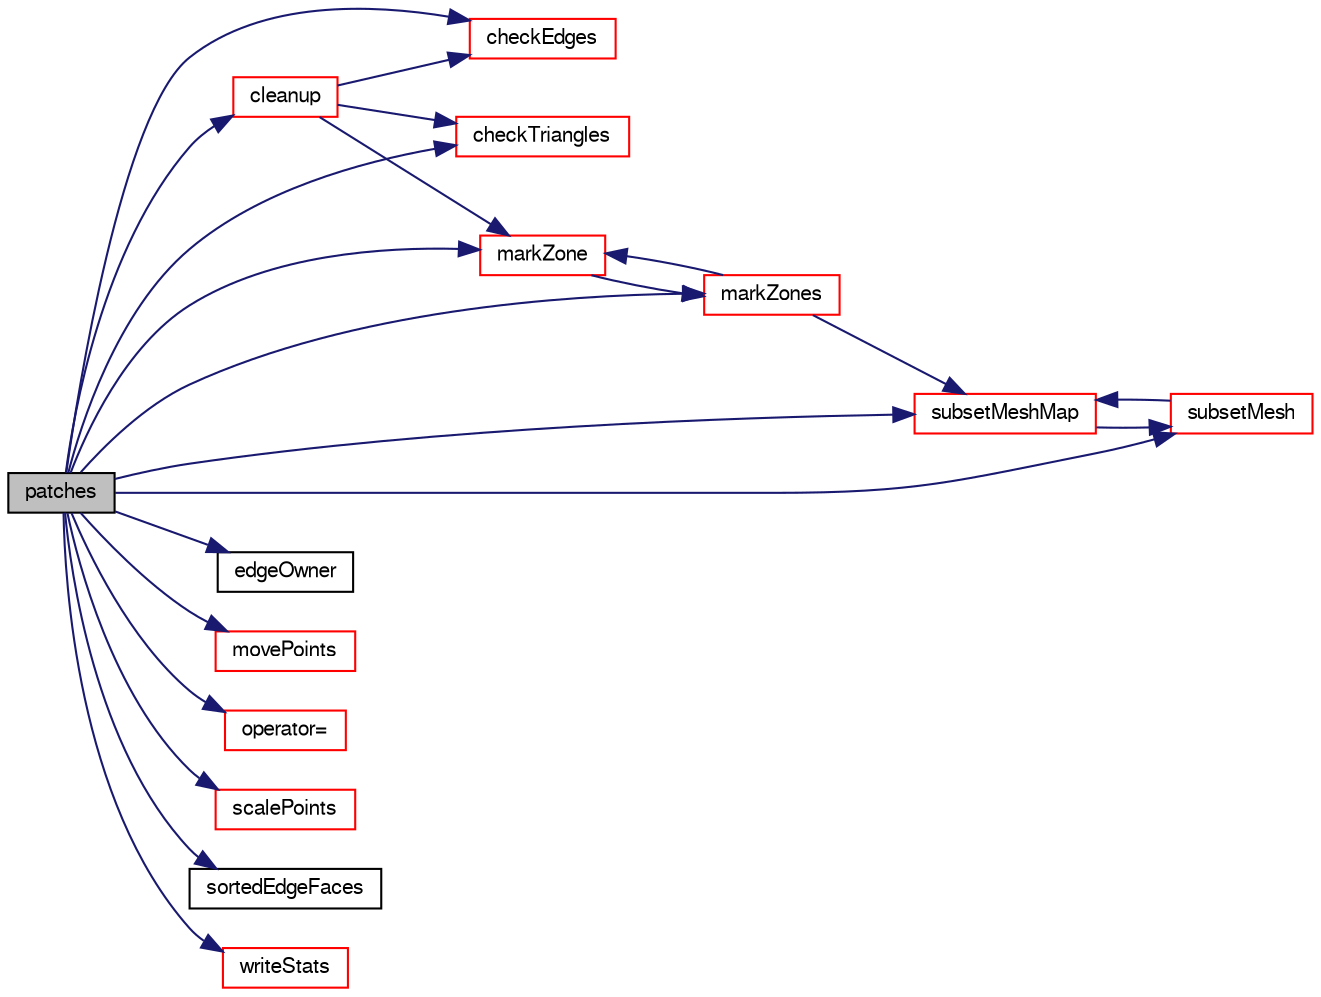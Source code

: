 digraph "patches"
{
  bgcolor="transparent";
  edge [fontname="FreeSans",fontsize="10",labelfontname="FreeSans",labelfontsize="10"];
  node [fontname="FreeSans",fontsize="10",shape=record];
  rankdir="LR";
  Node358 [label="patches",height=0.2,width=0.4,color="black", fillcolor="grey75", style="filled", fontcolor="black"];
  Node358 -> Node359 [color="midnightblue",fontsize="10",style="solid",fontname="FreeSans"];
  Node359 [label="checkEdges",height=0.2,width=0.4,color="red",URL="$a30598.html#a90f5f9407a227d55df8fa9120de9f122",tooltip="Check triply (or more) connected edges. "];
  Node358 -> Node443 [color="midnightblue",fontsize="10",style="solid",fontname="FreeSans"];
  Node443 [label="checkTriangles",height=0.2,width=0.4,color="red",URL="$a30598.html#a83d60f7fb6a16bf1a3c6c9d408b63509",tooltip="Check/remove duplicate/degenerate triangles. "];
  Node358 -> Node445 [color="midnightblue",fontsize="10",style="solid",fontname="FreeSans"];
  Node445 [label="cleanup",height=0.2,width=0.4,color="red",URL="$a30598.html#a71fb3698346366a55da6e64bdf82a89f",tooltip="Remove non-valid triangles. "];
  Node445 -> Node443 [color="midnightblue",fontsize="10",style="solid",fontname="FreeSans"];
  Node445 -> Node359 [color="midnightblue",fontsize="10",style="solid",fontname="FreeSans"];
  Node445 -> Node453 [color="midnightblue",fontsize="10",style="solid",fontname="FreeSans"];
  Node453 [label="markZone",height=0.2,width=0.4,color="red",URL="$a30598.html#a831447aa47e16df42f717c6f527c648b",tooltip="Fill faceZone with currentZone for every face reachable. "];
  Node453 -> Node457 [color="midnightblue",fontsize="10",style="solid",fontname="FreeSans"];
  Node457 [label="markZones",height=0.2,width=0.4,color="red",URL="$a30598.html#a48697e668dcb52e0c3231e9a75ddb8cc",tooltip="(size and) fills faceZone with zone of face. Zone is area "];
  Node457 -> Node453 [color="midnightblue",fontsize="10",style="solid",fontname="FreeSans"];
  Node457 -> Node460 [color="midnightblue",fontsize="10",style="solid",fontname="FreeSans"];
  Node460 [label="subsetMeshMap",height=0.2,width=0.4,color="red",URL="$a30598.html#ab98a1f3e0d776683ac546b4a75bdd0aa",tooltip="&#39;Create&#39; sub mesh, including only faces for which "];
  Node460 -> Node463 [color="midnightblue",fontsize="10",style="solid",fontname="FreeSans"];
  Node463 [label="subsetMesh",height=0.2,width=0.4,color="red",URL="$a30598.html#a2a82635af274c2fffdbb732676b4ecd3",tooltip="Return new surface. Returns pointMap, faceMap from. "];
  Node463 -> Node460 [color="midnightblue",fontsize="10",style="solid",fontname="FreeSans"];
  Node358 -> Node467 [color="midnightblue",fontsize="10",style="solid",fontname="FreeSans"];
  Node467 [label="edgeOwner",height=0.2,width=0.4,color="black",URL="$a30598.html#aadb11ef95ce92b07193bd7180792a48c",tooltip="If 2 face neighbours: label of face where ordering of edge. "];
  Node358 -> Node453 [color="midnightblue",fontsize="10",style="solid",fontname="FreeSans"];
  Node358 -> Node457 [color="midnightblue",fontsize="10",style="solid",fontname="FreeSans"];
  Node358 -> Node468 [color="midnightblue",fontsize="10",style="solid",fontname="FreeSans"];
  Node468 [label="movePoints",height=0.2,width=0.4,color="red",URL="$a30598.html#ab62834098bae1d3887f578c700754f39",tooltip="Move points. "];
  Node358 -> Node472 [color="midnightblue",fontsize="10",style="solid",fontname="FreeSans"];
  Node472 [label="operator=",height=0.2,width=0.4,color="red",URL="$a30598.html#a7007e1a39a89b943666033e034e1083b"];
  Node358 -> Node478 [color="midnightblue",fontsize="10",style="solid",fontname="FreeSans"];
  Node478 [label="scalePoints",height=0.2,width=0.4,color="red",URL="$a30598.html#a0c1576aa53e80d9150e2558061cc40c2",tooltip="Scale points. A non-positive factor is ignored. "];
  Node358 -> Node479 [color="midnightblue",fontsize="10",style="solid",fontname="FreeSans"];
  Node479 [label="sortedEdgeFaces",height=0.2,width=0.4,color="black",URL="$a30598.html#ae16edd84678388954fdba56746e936f4",tooltip="Return edge-face addressing sorted (for edges with more than. "];
  Node358 -> Node463 [color="midnightblue",fontsize="10",style="solid",fontname="FreeSans"];
  Node358 -> Node460 [color="midnightblue",fontsize="10",style="solid",fontname="FreeSans"];
  Node358 -> Node480 [color="midnightblue",fontsize="10",style="solid",fontname="FreeSans"];
  Node480 [label="writeStats",height=0.2,width=0.4,color="red",URL="$a30598.html#a9dcc5076c83a26b069fbc8106a14c7ec",tooltip="Write some statistics. "];
}
